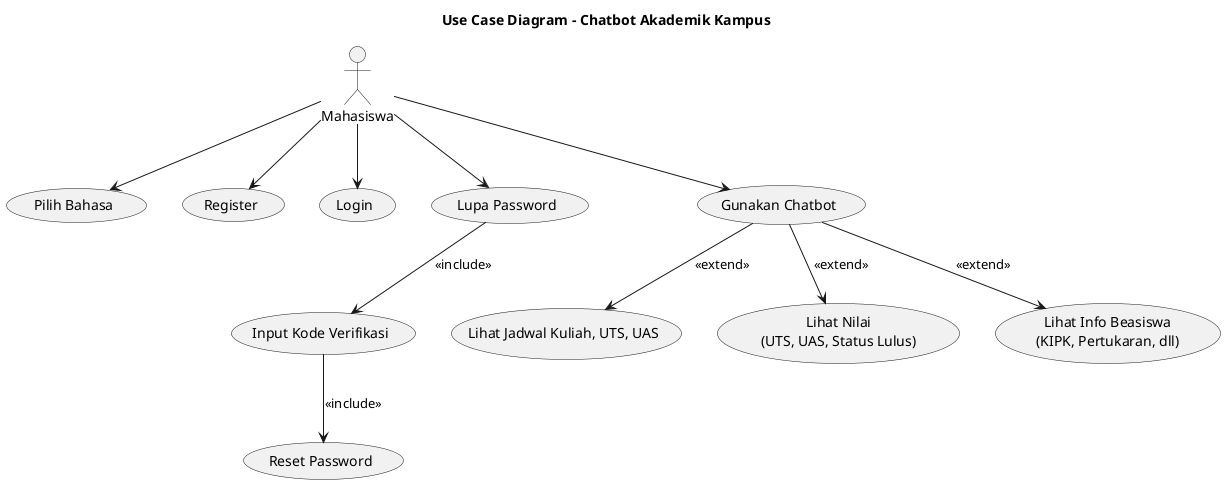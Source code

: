 @startuml usecase
title Use Case Diagram - Chatbot Akademik Kampus

' Aktor utama
actor Mahasiswa

' Use Case disusun vertikal sesuai alur interaksi pengguna
usecase "Pilih Bahasa" as UC1
usecase "Register" as UC2
usecase "Login" as UC3
usecase "Lupa Password" as UC4
usecase "Input Kode Verifikasi" as UC5
usecase "Reset Password" as UC6
usecase "Gunakan Chatbot" as UC7

' Fitur dalam chatbot
usecase "Lihat Jadwal Kuliah, UTS, UAS" as UC71
usecase "Lihat Nilai\n(UTS, UAS, Status Lulus)" as UC72
usecase "Lihat Info Beasiswa\n(KIPK, Pertukaran, dll)" as UC73

' Relasi Mahasiswa
Mahasiswa --> UC1
Mahasiswa --> UC2
Mahasiswa --> UC3
Mahasiswa --> UC4
Mahasiswa --> UC7

' Relasi lanjutan dari proses lupa password
UC4 --> UC5 : <<include>>
UC5 --> UC6 : <<include>>

' Relasi chatbot dan fiturnya
UC7 --> UC71 : <<extend>>
UC7 --> UC72 : <<extend>>
UC7 --> UC73 : <<extend>>

@enduml
